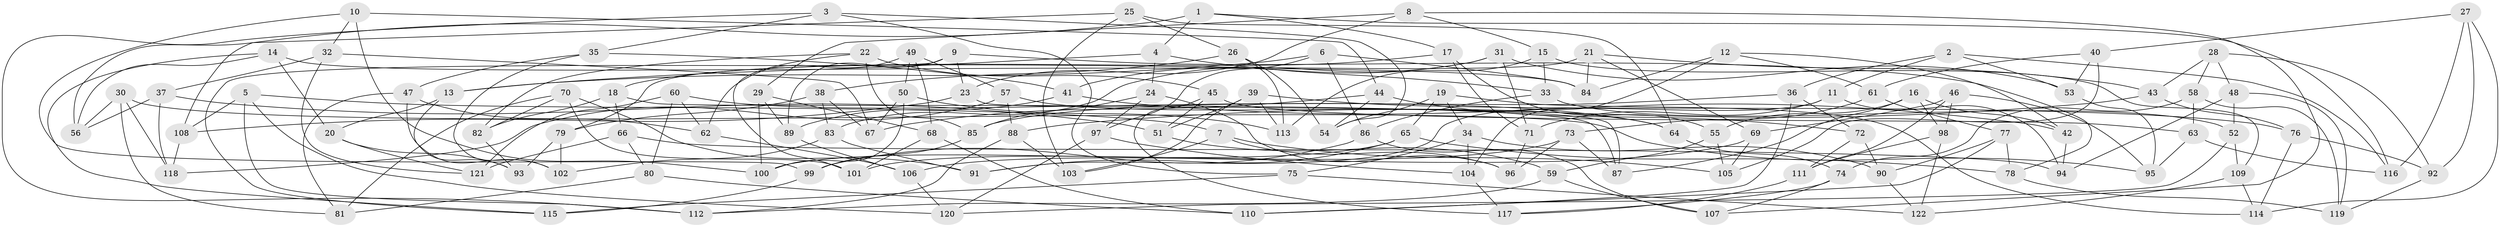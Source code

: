 // Generated by graph-tools (version 1.1) at 2025/26/03/09/25 03:26:59]
// undirected, 122 vertices, 244 edges
graph export_dot {
graph [start="1"]
  node [color=gray90,style=filled];
  1;
  2;
  3;
  4;
  5;
  6;
  7;
  8;
  9;
  10;
  11;
  12;
  13;
  14;
  15;
  16;
  17;
  18;
  19;
  20;
  21;
  22;
  23;
  24;
  25;
  26;
  27;
  28;
  29;
  30;
  31;
  32;
  33;
  34;
  35;
  36;
  37;
  38;
  39;
  40;
  41;
  42;
  43;
  44;
  45;
  46;
  47;
  48;
  49;
  50;
  51;
  52;
  53;
  54;
  55;
  56;
  57;
  58;
  59;
  60;
  61;
  62;
  63;
  64;
  65;
  66;
  67;
  68;
  69;
  70;
  71;
  72;
  73;
  74;
  75;
  76;
  77;
  78;
  79;
  80;
  81;
  82;
  83;
  84;
  85;
  86;
  87;
  88;
  89;
  90;
  91;
  92;
  93;
  94;
  95;
  96;
  97;
  98;
  99;
  100;
  101;
  102;
  103;
  104;
  105;
  106;
  107;
  108;
  109;
  110;
  111;
  112;
  113;
  114;
  115;
  116;
  117;
  118;
  119;
  120;
  121;
  122;
  1 -- 17;
  1 -- 4;
  1 -- 116;
  1 -- 56;
  2 -- 116;
  2 -- 53;
  2 -- 11;
  2 -- 36;
  3 -- 35;
  3 -- 112;
  3 -- 54;
  3 -- 75;
  4 -- 33;
  4 -- 13;
  4 -- 24;
  5 -- 108;
  5 -- 120;
  5 -- 7;
  5 -- 112;
  6 -- 86;
  6 -- 97;
  6 -- 84;
  6 -- 13;
  7 -- 105;
  7 -- 103;
  7 -- 96;
  8 -- 29;
  8 -- 107;
  8 -- 23;
  8 -- 15;
  9 -- 23;
  9 -- 78;
  9 -- 115;
  9 -- 89;
  10 -- 99;
  10 -- 44;
  10 -- 100;
  10 -- 32;
  11 -- 91;
  11 -- 71;
  11 -- 94;
  12 -- 61;
  12 -- 104;
  12 -- 84;
  12 -- 42;
  13 -- 20;
  13 -- 93;
  14 -- 115;
  14 -- 20;
  14 -- 56;
  14 -- 84;
  15 -- 113;
  15 -- 109;
  15 -- 33;
  16 -- 55;
  16 -- 42;
  16 -- 87;
  16 -- 98;
  17 -- 71;
  17 -- 18;
  17 -- 55;
  18 -- 66;
  18 -- 87;
  18 -- 82;
  19 -- 34;
  19 -- 114;
  19 -- 65;
  19 -- 54;
  20 -- 93;
  20 -- 121;
  21 -- 79;
  21 -- 43;
  21 -- 69;
  21 -- 84;
  22 -- 45;
  22 -- 85;
  22 -- 82;
  22 -- 101;
  23 -- 87;
  23 -- 108;
  24 -- 85;
  24 -- 97;
  24 -- 96;
  25 -- 64;
  25 -- 108;
  25 -- 26;
  25 -- 103;
  26 -- 113;
  26 -- 38;
  26 -- 54;
  27 -- 40;
  27 -- 92;
  27 -- 114;
  27 -- 116;
  28 -- 43;
  28 -- 92;
  28 -- 58;
  28 -- 48;
  29 -- 89;
  29 -- 68;
  29 -- 100;
  30 -- 56;
  30 -- 118;
  30 -- 95;
  30 -- 81;
  31 -- 41;
  31 -- 71;
  31 -- 83;
  31 -- 53;
  32 -- 67;
  32 -- 37;
  32 -- 121;
  33 -- 86;
  33 -- 52;
  34 -- 104;
  34 -- 90;
  34 -- 75;
  35 -- 102;
  35 -- 47;
  35 -- 41;
  36 -- 85;
  36 -- 110;
  36 -- 72;
  37 -- 51;
  37 -- 56;
  37 -- 118;
  38 -- 83;
  38 -- 79;
  38 -- 67;
  39 -- 103;
  39 -- 113;
  39 -- 51;
  39 -- 76;
  40 -- 53;
  40 -- 61;
  40 -- 105;
  41 -- 89;
  41 -- 42;
  42 -- 94;
  43 -- 76;
  43 -- 88;
  44 -- 67;
  44 -- 72;
  44 -- 54;
  45 -- 63;
  45 -- 117;
  45 -- 51;
  46 -- 69;
  46 -- 111;
  46 -- 98;
  46 -- 95;
  47 -- 102;
  47 -- 62;
  47 -- 81;
  48 -- 119;
  48 -- 94;
  48 -- 52;
  49 -- 57;
  49 -- 50;
  49 -- 68;
  49 -- 62;
  50 -- 113;
  50 -- 67;
  50 -- 100;
  51 -- 59;
  52 -- 120;
  52 -- 109;
  53 -- 95;
  55 -- 105;
  55 -- 59;
  57 -- 88;
  57 -- 118;
  57 -- 64;
  58 -- 74;
  58 -- 63;
  58 -- 119;
  59 -- 112;
  59 -- 107;
  60 -- 62;
  60 -- 121;
  60 -- 64;
  60 -- 80;
  61 -- 73;
  61 -- 77;
  62 -- 106;
  63 -- 95;
  63 -- 116;
  64 -- 74;
  65 -- 100;
  65 -- 91;
  65 -- 78;
  66 -- 80;
  66 -- 94;
  66 -- 121;
  68 -- 110;
  68 -- 101;
  69 -- 105;
  69 -- 106;
  70 -- 81;
  70 -- 82;
  70 -- 101;
  70 -- 91;
  71 -- 96;
  72 -- 90;
  72 -- 111;
  73 -- 96;
  73 -- 101;
  73 -- 87;
  74 -- 107;
  74 -- 117;
  75 -- 115;
  75 -- 122;
  76 -- 92;
  76 -- 114;
  77 -- 78;
  77 -- 90;
  77 -- 110;
  78 -- 119;
  79 -- 93;
  79 -- 102;
  80 -- 110;
  80 -- 81;
  82 -- 93;
  83 -- 102;
  83 -- 91;
  85 -- 99;
  86 -- 107;
  86 -- 99;
  88 -- 103;
  88 -- 112;
  89 -- 106;
  90 -- 122;
  92 -- 119;
  97 -- 104;
  97 -- 120;
  98 -- 111;
  98 -- 122;
  99 -- 115;
  104 -- 117;
  106 -- 120;
  108 -- 118;
  109 -- 114;
  109 -- 122;
  111 -- 117;
}
